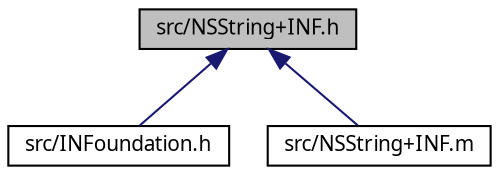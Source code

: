 digraph G
{
  edge [fontname="FreeSans.ttf",fontsize="10",labelfontname="FreeSans.ttf",labelfontsize="10"];
  node [fontname="FreeSans.ttf",fontsize="10",shape=record];
  Node1 [label="src/NSString+INF.h",height=0.2,width=0.4,color="black", fillcolor="grey75", style="filled" fontcolor="black"];
  Node1 -> Node2 [dir=back,color="midnightblue",fontsize="10",style="solid",fontname="FreeSans.ttf"];
  Node2 [label="src/INFoundation.h",height=0.2,width=0.4,color="black", fillcolor="white", style="filled",URL="$_i_n_foundation_8h.html"];
  Node1 -> Node3 [dir=back,color="midnightblue",fontsize="10",style="solid",fontname="FreeSans.ttf"];
  Node3 [label="src/NSString+INF.m",height=0.2,width=0.4,color="black", fillcolor="white", style="filled",URL="$_n_s_string_09_i_n_f_8m.html"];
}
